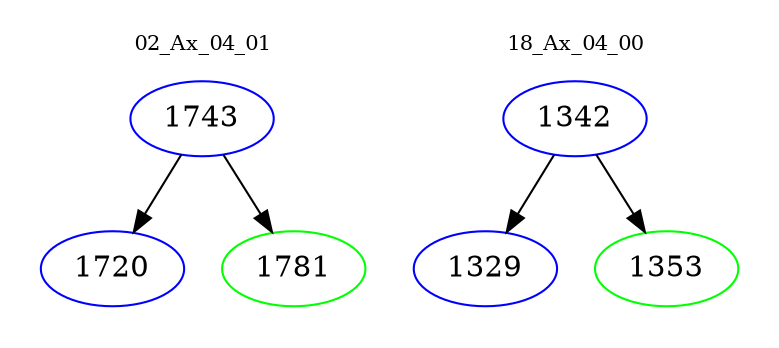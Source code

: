 digraph{
subgraph cluster_0 {
color = white
label = "02_Ax_04_01";
fontsize=10;
T0_1743 [label="1743", color="blue"]
T0_1743 -> T0_1720 [color="black"]
T0_1720 [label="1720", color="blue"]
T0_1743 -> T0_1781 [color="black"]
T0_1781 [label="1781", color="green"]
}
subgraph cluster_1 {
color = white
label = "18_Ax_04_00";
fontsize=10;
T1_1342 [label="1342", color="blue"]
T1_1342 -> T1_1329 [color="black"]
T1_1329 [label="1329", color="blue"]
T1_1342 -> T1_1353 [color="black"]
T1_1353 [label="1353", color="green"]
}
}
